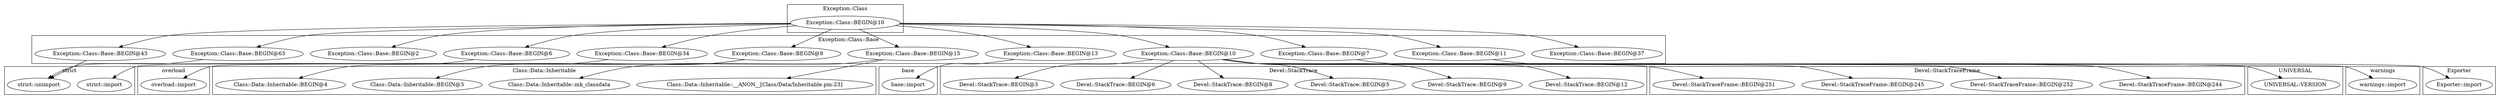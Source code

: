 digraph {
graph [overlap=false]
subgraph cluster_warnings {
	label="warnings";
	"warnings::import";
}
subgraph cluster_base {
	label="base";
	"base::import";
}
subgraph cluster_Devel_StackTrace {
	label="Devel::StackTrace";
	"Devel::StackTrace::BEGIN@8";
	"Devel::StackTrace::BEGIN@6";
	"Devel::StackTrace::BEGIN@3";
	"Devel::StackTrace::BEGIN@12";
	"Devel::StackTrace::BEGIN@9";
	"Devel::StackTrace::BEGIN@5";
}
subgraph cluster_strict {
	label="strict";
	"strict::import";
	"strict::unimport";
}
subgraph cluster_Exporter {
	label="Exporter";
	"Exporter::import";
}
subgraph cluster_Devel_StackTraceFrame {
	label="Devel::StackTraceFrame";
	"Devel::StackTraceFrame::BEGIN@252";
	"Devel::StackTraceFrame::BEGIN@245";
	"Devel::StackTraceFrame::BEGIN@251";
	"Devel::StackTraceFrame::BEGIN@244";
}
subgraph cluster_overload {
	label="overload";
	"overload::import";
}
subgraph cluster_UNIVERSAL {
	label="UNIVERSAL";
	"UNIVERSAL::VERSION";
}
subgraph cluster_Class_Data_Inheritable {
	label="Class::Data::Inheritable";
	"Class::Data::Inheritable::mk_classdata";
	"Class::Data::Inheritable::BEGIN@3";
	"Class::Data::Inheritable::__ANON__[Class/Data/Inheritable.pm:23]";
	"Class::Data::Inheritable::BEGIN@4";
}
subgraph cluster_Exception_Class_Base {
	label="Exception::Class::Base";
	"Exception::Class::Base::BEGIN@37";
	"Exception::Class::Base::BEGIN@6";
	"Exception::Class::Base::BEGIN@43";
	"Exception::Class::Base::BEGIN@34";
	"Exception::Class::Base::BEGIN@63";
	"Exception::Class::Base::BEGIN@9";
	"Exception::Class::Base::BEGIN@13";
	"Exception::Class::Base::BEGIN@10";
	"Exception::Class::Base::BEGIN@15";
	"Exception::Class::Base::BEGIN@2";
	"Exception::Class::Base::BEGIN@7";
	"Exception::Class::Base::BEGIN@11";
}
subgraph cluster_Exception_Class {
	label="Exception::Class";
	"Exception::Class::BEGIN@10";
}
"Exception::Class::BEGIN@10" -> "Exception::Class::Base::BEGIN@2";
"Exception::Class::Base::BEGIN@11" -> "Exporter::import";
"Exception::Class::BEGIN@10" -> "Exception::Class::Base::BEGIN@9";
"Exception::Class::BEGIN@10" -> "Exception::Class::Base::BEGIN@63";
"Exception::Class::Base::BEGIN@10" -> "Devel::StackTrace::BEGIN@12";
"Exception::Class::Base::BEGIN@10" -> "Devel::StackTrace::BEGIN@9";
"Exception::Class::BEGIN@10" -> "Exception::Class::Base::BEGIN@6";
"Exception::Class::Base::BEGIN@10" -> "Devel::StackTrace::BEGIN@6";
"Exception::Class::Base::BEGIN@10" -> "Devel::StackTraceFrame::BEGIN@245";
"Exception::Class::BEGIN@10" -> "Exception::Class::Base::BEGIN@10";
"Exception::Class::Base::BEGIN@10" -> "Devel::StackTraceFrame::BEGIN@244";
"Exception::Class::Base::BEGIN@63" -> "strict::unimport";
"Exception::Class::Base::BEGIN@43" -> "strict::unimport";
"Exception::Class::Base::BEGIN@13" -> "base::import";
"Exception::Class::Base::BEGIN@34" -> "overload::import";
"Exception::Class::Base::BEGIN@7" -> "warnings::import";
"Exception::Class::Base::BEGIN@15" -> "Class::Data::Inheritable::mk_classdata";
"Exception::Class::BEGIN@10" -> "Exception::Class::Base::BEGIN@13";
"Exception::Class::Base::BEGIN@10" -> "Devel::StackTrace::BEGIN@3";
"Exception::Class::Base::BEGIN@10" -> "Devel::StackTraceFrame::BEGIN@252";
"Exception::Class::BEGIN@10" -> "Exception::Class::Base::BEGIN@43";
"Exception::Class::Base::BEGIN@10" -> "UNIVERSAL::VERSION";
"Exception::Class::Base::BEGIN@6" -> "strict::import";
"Exception::Class::Base::BEGIN@15" -> "Class::Data::Inheritable::__ANON__[Class/Data/Inheritable.pm:23]";
"Exception::Class::BEGIN@10" -> "Exception::Class::Base::BEGIN@7";
"Exception::Class::Base::BEGIN@10" -> "Devel::StackTraceFrame::BEGIN@251";
"Exception::Class::BEGIN@10" -> "Exception::Class::Base::BEGIN@11";
"Exception::Class::BEGIN@10" -> "Exception::Class::Base::BEGIN@34";
"Exception::Class::BEGIN@10" -> "Exception::Class::Base::BEGIN@37";
"Exception::Class::Base::BEGIN@9" -> "Class::Data::Inheritable::BEGIN@3";
"Exception::Class::Base::BEGIN@10" -> "Devel::StackTrace::BEGIN@5";
"Exception::Class::Base::BEGIN@9" -> "Class::Data::Inheritable::BEGIN@4";
"Exception::Class::BEGIN@10" -> "Exception::Class::Base::BEGIN@15";
"Exception::Class::Base::BEGIN@10" -> "Devel::StackTrace::BEGIN@8";
}
